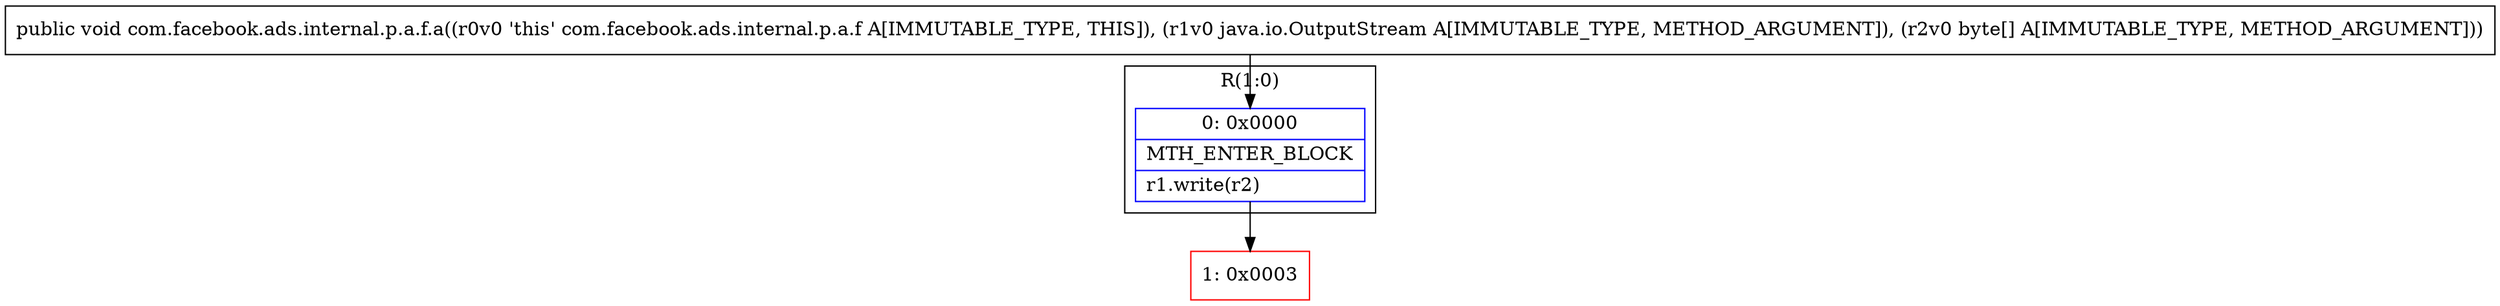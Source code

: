 digraph "CFG forcom.facebook.ads.internal.p.a.f.a(Ljava\/io\/OutputStream;[B)V" {
subgraph cluster_Region_94291885 {
label = "R(1:0)";
node [shape=record,color=blue];
Node_0 [shape=record,label="{0\:\ 0x0000|MTH_ENTER_BLOCK\l|r1.write(r2)\l}"];
}
Node_1 [shape=record,color=red,label="{1\:\ 0x0003}"];
MethodNode[shape=record,label="{public void com.facebook.ads.internal.p.a.f.a((r0v0 'this' com.facebook.ads.internal.p.a.f A[IMMUTABLE_TYPE, THIS]), (r1v0 java.io.OutputStream A[IMMUTABLE_TYPE, METHOD_ARGUMENT]), (r2v0 byte[] A[IMMUTABLE_TYPE, METHOD_ARGUMENT])) }"];
MethodNode -> Node_0;
Node_0 -> Node_1;
}

